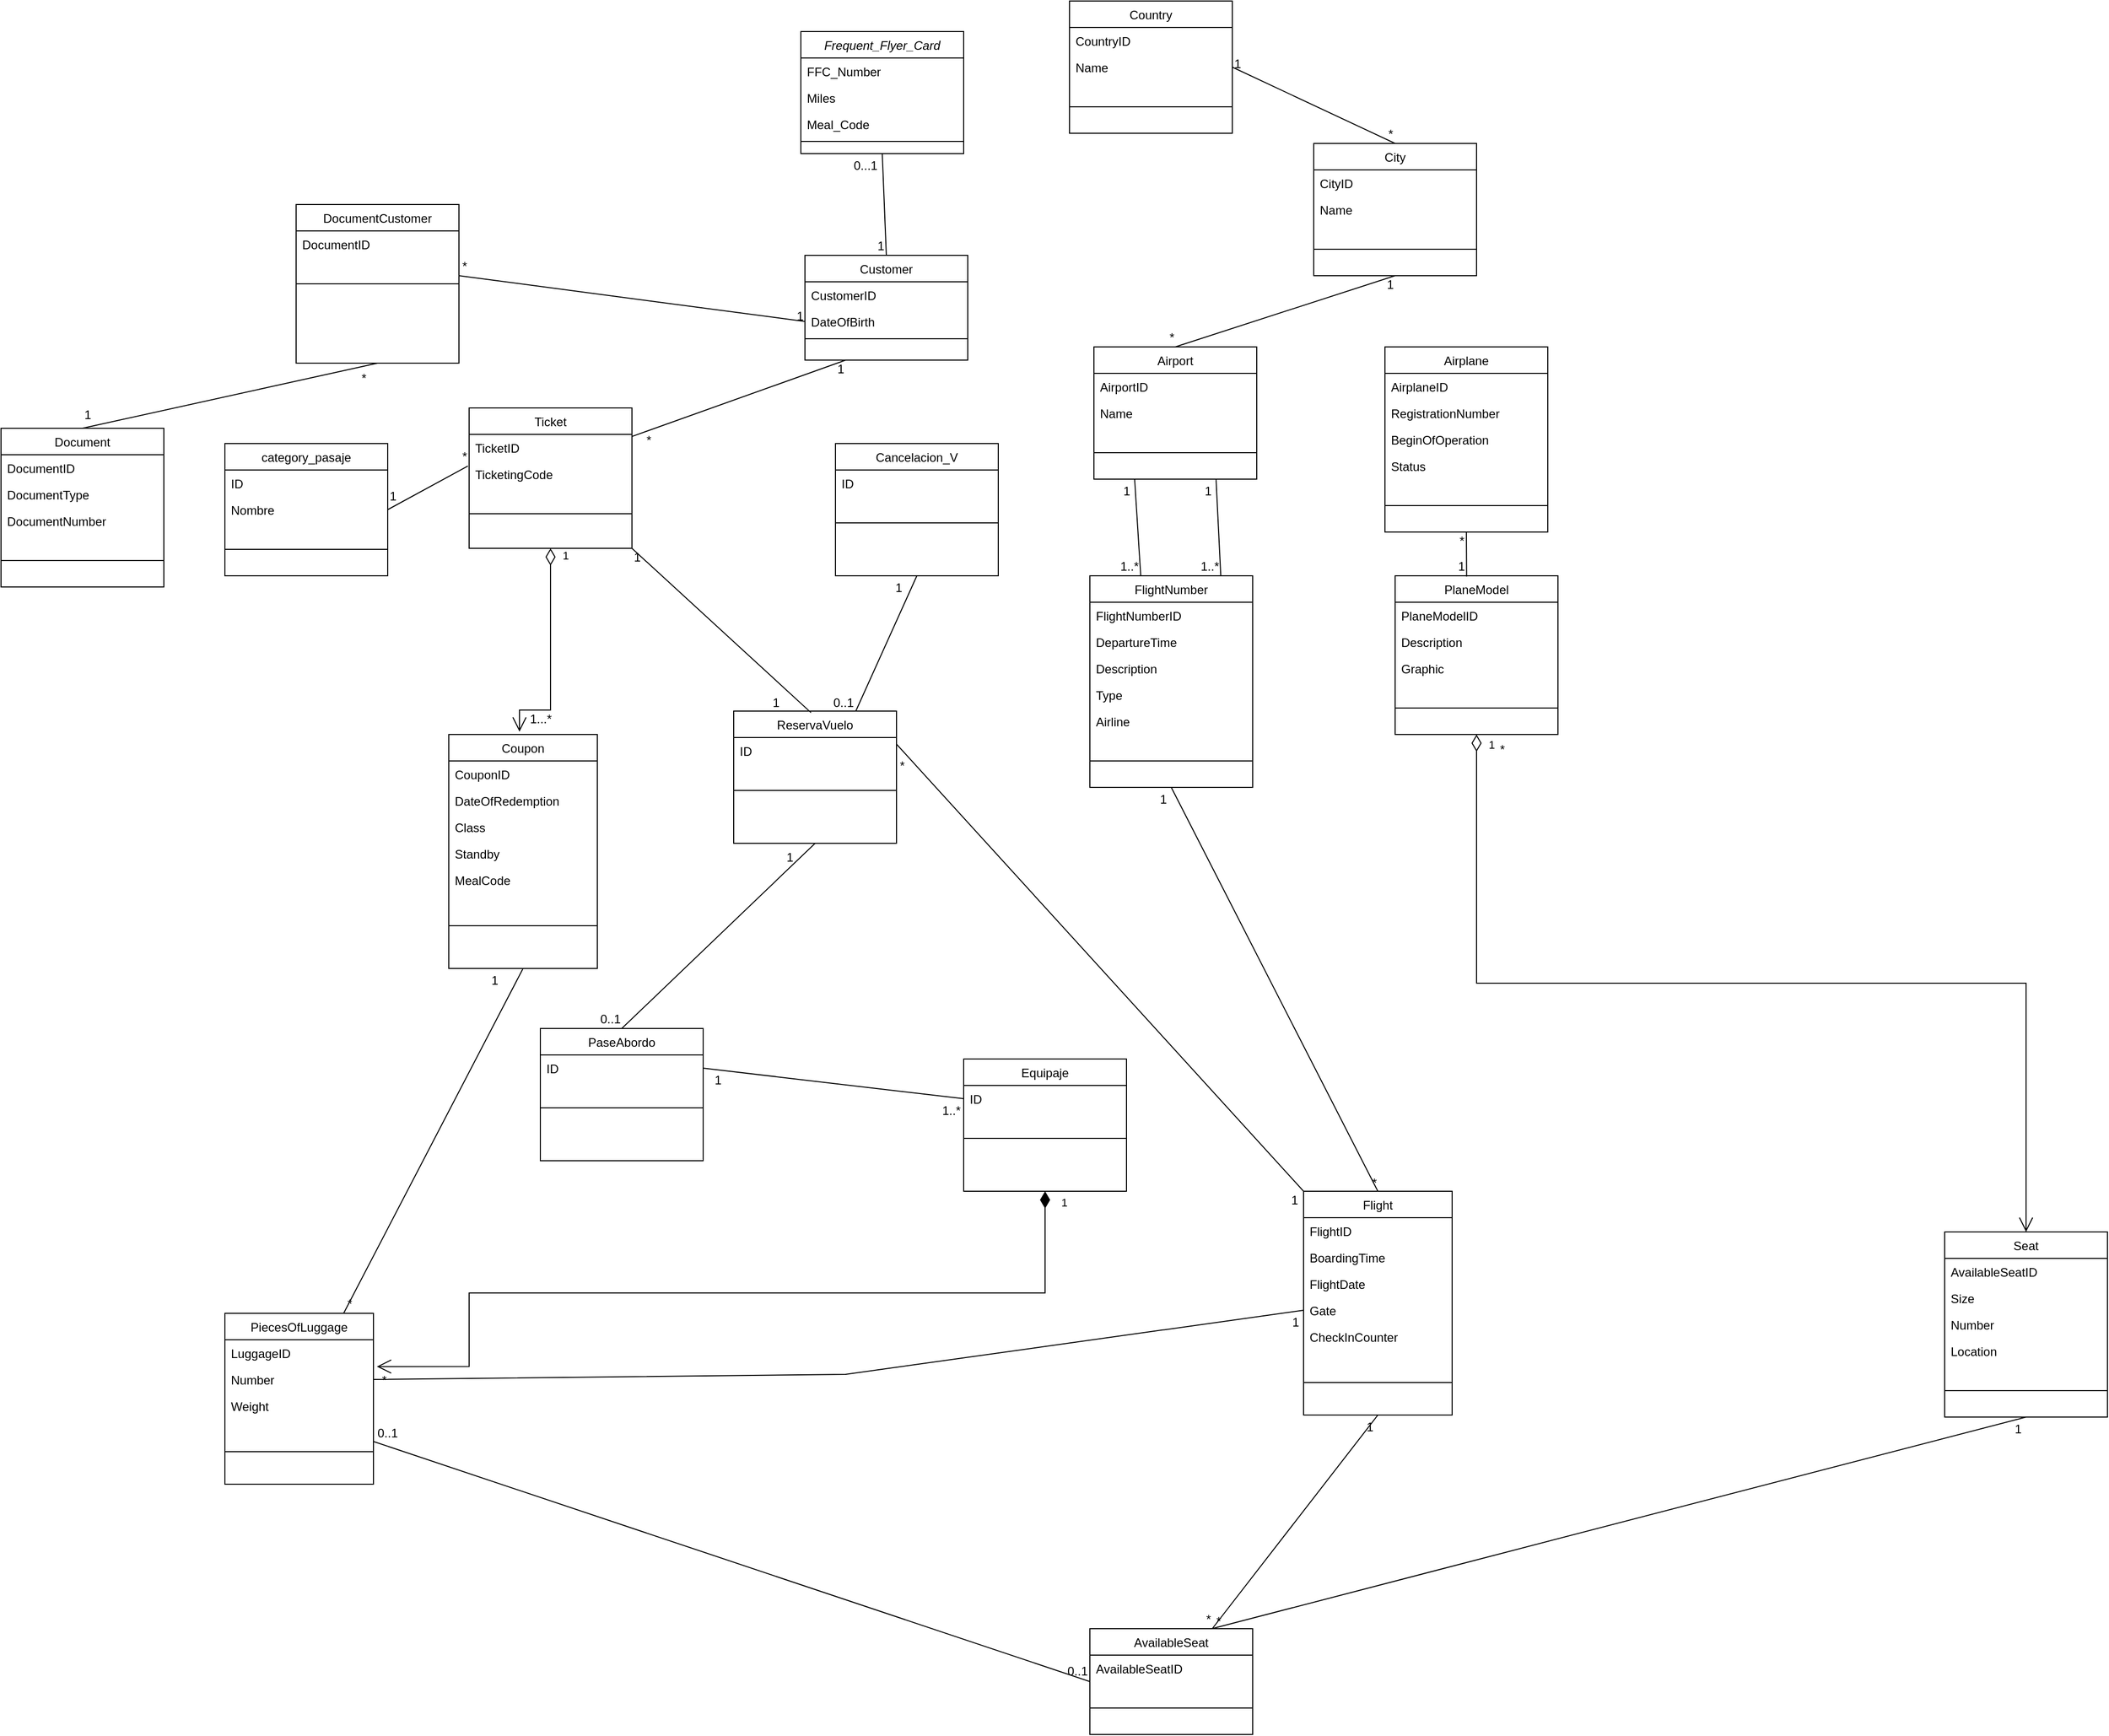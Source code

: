 <mxfile version="24.7.10">
  <diagram id="C5RBs43oDa-KdzZeNtuy" name="Page-1">
    <mxGraphModel dx="2587" dy="940" grid="1" gridSize="10" guides="1" tooltips="1" connect="1" arrows="1" fold="1" page="1" pageScale="1" pageWidth="827" pageHeight="1169" math="0" shadow="0">
      <root>
        <mxCell id="WIyWlLk6GJQsqaUBKTNV-0" />
        <mxCell id="WIyWlLk6GJQsqaUBKTNV-1" parent="WIyWlLk6GJQsqaUBKTNV-0" />
        <mxCell id="zkfFHV4jXpPFQw0GAbJ--0" value="Frequent_Flyer_Card" style="swimlane;fontStyle=2;align=center;verticalAlign=top;childLayout=stackLayout;horizontal=1;startSize=26;horizontalStack=0;resizeParent=1;resizeLast=0;collapsible=1;marginBottom=0;rounded=0;shadow=0;strokeWidth=1;" parent="WIyWlLk6GJQsqaUBKTNV-1" vertex="1">
          <mxGeometry x="46" y="50" width="160" height="120" as="geometry">
            <mxRectangle x="230" y="140" width="160" height="26" as="alternateBounds" />
          </mxGeometry>
        </mxCell>
        <mxCell id="zkfFHV4jXpPFQw0GAbJ--1" value="FFC_Number " style="text;align=left;verticalAlign=top;spacingLeft=4;spacingRight=4;overflow=hidden;rotatable=0;points=[[0,0.5],[1,0.5]];portConstraint=eastwest;" parent="zkfFHV4jXpPFQw0GAbJ--0" vertex="1">
          <mxGeometry y="26" width="160" height="26" as="geometry" />
        </mxCell>
        <mxCell id="zkfFHV4jXpPFQw0GAbJ--2" value="Miles " style="text;align=left;verticalAlign=top;spacingLeft=4;spacingRight=4;overflow=hidden;rotatable=0;points=[[0,0.5],[1,0.5]];portConstraint=eastwest;rounded=0;shadow=0;html=0;" parent="zkfFHV4jXpPFQw0GAbJ--0" vertex="1">
          <mxGeometry y="52" width="160" height="26" as="geometry" />
        </mxCell>
        <mxCell id="zkfFHV4jXpPFQw0GAbJ--3" value="Meal_Code " style="text;align=left;verticalAlign=top;spacingLeft=4;spacingRight=4;overflow=hidden;rotatable=0;points=[[0,0.5],[1,0.5]];portConstraint=eastwest;rounded=0;shadow=0;html=0;" parent="zkfFHV4jXpPFQw0GAbJ--0" vertex="1">
          <mxGeometry y="78" width="160" height="26" as="geometry" />
        </mxCell>
        <mxCell id="zkfFHV4jXpPFQw0GAbJ--4" value="" style="line;html=1;strokeWidth=1;align=left;verticalAlign=middle;spacingTop=-1;spacingLeft=3;spacingRight=3;rotatable=0;labelPosition=right;points=[];portConstraint=eastwest;" parent="zkfFHV4jXpPFQw0GAbJ--0" vertex="1">
          <mxGeometry y="104" width="160" height="8" as="geometry" />
        </mxCell>
        <mxCell id="zkfFHV4jXpPFQw0GAbJ--6" value="Ticket " style="swimlane;fontStyle=0;align=center;verticalAlign=top;childLayout=stackLayout;horizontal=1;startSize=26;horizontalStack=0;resizeParent=1;resizeLast=0;collapsible=1;marginBottom=0;rounded=0;shadow=0;strokeWidth=1;" parent="WIyWlLk6GJQsqaUBKTNV-1" vertex="1">
          <mxGeometry x="-280" y="420" width="160" height="138" as="geometry">
            <mxRectangle x="130" y="380" width="160" height="26" as="alternateBounds" />
          </mxGeometry>
        </mxCell>
        <mxCell id="zkfFHV4jXpPFQw0GAbJ--7" value="TicketID " style="text;align=left;verticalAlign=top;spacingLeft=4;spacingRight=4;overflow=hidden;rotatable=0;points=[[0,0.5],[1,0.5]];portConstraint=eastwest;" parent="zkfFHV4jXpPFQw0GAbJ--6" vertex="1">
          <mxGeometry y="26" width="160" height="26" as="geometry" />
        </mxCell>
        <mxCell id="zkfFHV4jXpPFQw0GAbJ--8" value="TicketingCode " style="text;align=left;verticalAlign=top;spacingLeft=4;spacingRight=4;overflow=hidden;rotatable=0;points=[[0,0.5],[1,0.5]];portConstraint=eastwest;rounded=0;shadow=0;html=0;" parent="zkfFHV4jXpPFQw0GAbJ--6" vertex="1">
          <mxGeometry y="52" width="160" height="26" as="geometry" />
        </mxCell>
        <mxCell id="zkfFHV4jXpPFQw0GAbJ--9" value="" style="line;html=1;strokeWidth=1;align=left;verticalAlign=middle;spacingTop=-1;spacingLeft=3;spacingRight=3;rotatable=0;labelPosition=right;points=[];portConstraint=eastwest;" parent="zkfFHV4jXpPFQw0GAbJ--6" vertex="1">
          <mxGeometry y="78" width="160" height="52" as="geometry" />
        </mxCell>
        <mxCell id="zkfFHV4jXpPFQw0GAbJ--13" value="Coupon" style="swimlane;fontStyle=0;align=center;verticalAlign=top;childLayout=stackLayout;horizontal=1;startSize=26;horizontalStack=0;resizeParent=1;resizeLast=0;collapsible=1;marginBottom=0;rounded=0;shadow=0;strokeWidth=1;" parent="WIyWlLk6GJQsqaUBKTNV-1" vertex="1">
          <mxGeometry x="-300" y="741" width="146" height="230" as="geometry">
            <mxRectangle x="340" y="380" width="170" height="26" as="alternateBounds" />
          </mxGeometry>
        </mxCell>
        <mxCell id="zkfFHV4jXpPFQw0GAbJ--14" value="CouponID " style="text;align=left;verticalAlign=top;spacingLeft=4;spacingRight=4;overflow=hidden;rotatable=0;points=[[0,0.5],[1,0.5]];portConstraint=eastwest;" parent="zkfFHV4jXpPFQw0GAbJ--13" vertex="1">
          <mxGeometry y="26" width="146" height="26" as="geometry" />
        </mxCell>
        <mxCell id="aEW0kVgcBHZRuqcz1grC-17" value="DateOfRedemption " style="text;align=left;verticalAlign=top;spacingLeft=4;spacingRight=4;overflow=hidden;rotatable=0;points=[[0,0.5],[1,0.5]];portConstraint=eastwest;" parent="zkfFHV4jXpPFQw0GAbJ--13" vertex="1">
          <mxGeometry y="52" width="146" height="26" as="geometry" />
        </mxCell>
        <mxCell id="aEW0kVgcBHZRuqcz1grC-18" value="Class " style="text;align=left;verticalAlign=top;spacingLeft=4;spacingRight=4;overflow=hidden;rotatable=0;points=[[0,0.5],[1,0.5]];portConstraint=eastwest;" parent="zkfFHV4jXpPFQw0GAbJ--13" vertex="1">
          <mxGeometry y="78" width="146" height="26" as="geometry" />
        </mxCell>
        <mxCell id="aEW0kVgcBHZRuqcz1grC-19" value="Standby " style="text;align=left;verticalAlign=top;spacingLeft=4;spacingRight=4;overflow=hidden;rotatable=0;points=[[0,0.5],[1,0.5]];portConstraint=eastwest;" parent="zkfFHV4jXpPFQw0GAbJ--13" vertex="1">
          <mxGeometry y="104" width="146" height="26" as="geometry" />
        </mxCell>
        <mxCell id="aEW0kVgcBHZRuqcz1grC-20" value="MealCode " style="text;align=left;verticalAlign=top;spacingLeft=4;spacingRight=4;overflow=hidden;rotatable=0;points=[[0,0.5],[1,0.5]];portConstraint=eastwest;" parent="zkfFHV4jXpPFQw0GAbJ--13" vertex="1">
          <mxGeometry y="130" width="146" height="26" as="geometry" />
        </mxCell>
        <mxCell id="zkfFHV4jXpPFQw0GAbJ--15" value="" style="line;html=1;strokeWidth=1;align=left;verticalAlign=middle;spacingTop=-1;spacingLeft=3;spacingRight=3;rotatable=0;labelPosition=right;points=[];portConstraint=eastwest;" parent="zkfFHV4jXpPFQw0GAbJ--13" vertex="1">
          <mxGeometry y="156" width="146" height="64" as="geometry" />
        </mxCell>
        <mxCell id="zkfFHV4jXpPFQw0GAbJ--17" value="Customer" style="swimlane;fontStyle=0;align=center;verticalAlign=top;childLayout=stackLayout;horizontal=1;startSize=26;horizontalStack=0;resizeParent=1;resizeLast=0;collapsible=1;marginBottom=0;rounded=0;shadow=0;strokeWidth=1;" parent="WIyWlLk6GJQsqaUBKTNV-1" vertex="1">
          <mxGeometry x="50" y="270" width="160" height="103" as="geometry">
            <mxRectangle x="550" y="140" width="160" height="26" as="alternateBounds" />
          </mxGeometry>
        </mxCell>
        <mxCell id="zkfFHV4jXpPFQw0GAbJ--18" value="CustomerID " style="text;align=left;verticalAlign=top;spacingLeft=4;spacingRight=4;overflow=hidden;rotatable=0;points=[[0,0.5],[1,0.5]];portConstraint=eastwest;" parent="zkfFHV4jXpPFQw0GAbJ--17" vertex="1">
          <mxGeometry y="26" width="160" height="26" as="geometry" />
        </mxCell>
        <mxCell id="zkfFHV4jXpPFQw0GAbJ--20" value="DateOfBirth " style="text;align=left;verticalAlign=top;spacingLeft=4;spacingRight=4;overflow=hidden;rotatable=0;points=[[0,0.5],[1,0.5]];portConstraint=eastwest;rounded=0;shadow=0;html=0;" parent="zkfFHV4jXpPFQw0GAbJ--17" vertex="1">
          <mxGeometry y="52" width="160" height="26" as="geometry" />
        </mxCell>
        <mxCell id="zkfFHV4jXpPFQw0GAbJ--23" value="" style="line;html=1;strokeWidth=1;align=left;verticalAlign=middle;spacingTop=-1;spacingLeft=3;spacingRight=3;rotatable=0;labelPosition=right;points=[];portConstraint=eastwest;" parent="zkfFHV4jXpPFQw0GAbJ--17" vertex="1">
          <mxGeometry y="78" width="160" height="8" as="geometry" />
        </mxCell>
        <mxCell id="aEW0kVgcBHZRuqcz1grC-7" value="" style="endArrow=none;html=1;rounded=0;exitX=0.5;exitY=1;exitDx=0;exitDy=0;entryX=0.5;entryY=0;entryDx=0;entryDy=0;" parent="WIyWlLk6GJQsqaUBKTNV-1" source="zkfFHV4jXpPFQw0GAbJ--0" target="zkfFHV4jXpPFQw0GAbJ--17" edge="1">
          <mxGeometry relative="1" as="geometry">
            <mxPoint x="330" y="300" as="sourcePoint" />
            <mxPoint x="490" y="300" as="targetPoint" />
          </mxGeometry>
        </mxCell>
        <mxCell id="aEW0kVgcBHZRuqcz1grC-8" value="0...1" style="resizable=0;html=1;whiteSpace=wrap;align=left;verticalAlign=bottom;" parent="aEW0kVgcBHZRuqcz1grC-7" connectable="0" vertex="1">
          <mxGeometry x="-1" relative="1" as="geometry">
            <mxPoint x="-30" y="20" as="offset" />
          </mxGeometry>
        </mxCell>
        <mxCell id="aEW0kVgcBHZRuqcz1grC-9" value="1" style="resizable=0;html=1;whiteSpace=wrap;align=right;verticalAlign=bottom;" parent="aEW0kVgcBHZRuqcz1grC-7" connectable="0" vertex="1">
          <mxGeometry x="1" relative="1" as="geometry" />
        </mxCell>
        <mxCell id="aEW0kVgcBHZRuqcz1grC-14" value="" style="endArrow=none;html=1;rounded=0;entryX=0.998;entryY=0.083;entryDx=0;entryDy=0;exitX=0.25;exitY=1;exitDx=0;exitDy=0;entryPerimeter=0;" parent="WIyWlLk6GJQsqaUBKTNV-1" source="zkfFHV4jXpPFQw0GAbJ--17" target="zkfFHV4jXpPFQw0GAbJ--7" edge="1">
          <mxGeometry relative="1" as="geometry">
            <mxPoint x="110" y="450" as="sourcePoint" />
            <mxPoint x="-100" y="467" as="targetPoint" />
          </mxGeometry>
        </mxCell>
        <mxCell id="aEW0kVgcBHZRuqcz1grC-15" value="1" style="resizable=0;html=1;whiteSpace=wrap;align=left;verticalAlign=bottom;" parent="aEW0kVgcBHZRuqcz1grC-14" connectable="0" vertex="1">
          <mxGeometry x="-1" relative="1" as="geometry">
            <mxPoint x="-10" y="17" as="offset" />
          </mxGeometry>
        </mxCell>
        <mxCell id="aEW0kVgcBHZRuqcz1grC-16" value="*" style="resizable=0;html=1;whiteSpace=wrap;align=right;verticalAlign=bottom;" parent="aEW0kVgcBHZRuqcz1grC-14" connectable="0" vertex="1">
          <mxGeometry x="1" relative="1" as="geometry">
            <mxPoint x="21" y="12" as="offset" />
          </mxGeometry>
        </mxCell>
        <mxCell id="aEW0kVgcBHZRuqcz1grC-26" value="1...*" style="text;html=1;align=center;verticalAlign=middle;resizable=0;points=[];autosize=1;strokeColor=none;fillColor=none;" parent="WIyWlLk6GJQsqaUBKTNV-1" vertex="1">
          <mxGeometry x="-230" y="711" width="40" height="30" as="geometry" />
        </mxCell>
        <mxCell id="aEW0kVgcBHZRuqcz1grC-27" value="PiecesOfLuggage " style="swimlane;fontStyle=0;align=center;verticalAlign=top;childLayout=stackLayout;horizontal=1;startSize=26;horizontalStack=0;resizeParent=1;resizeLast=0;collapsible=1;marginBottom=0;rounded=0;shadow=0;strokeWidth=1;" parent="WIyWlLk6GJQsqaUBKTNV-1" vertex="1">
          <mxGeometry x="-520" y="1310" width="146" height="168" as="geometry">
            <mxRectangle x="340" y="380" width="170" height="26" as="alternateBounds" />
          </mxGeometry>
        </mxCell>
        <mxCell id="aEW0kVgcBHZRuqcz1grC-28" value="LuggageID " style="text;align=left;verticalAlign=top;spacingLeft=4;spacingRight=4;overflow=hidden;rotatable=0;points=[[0,0.5],[1,0.5]];portConstraint=eastwest;" parent="aEW0kVgcBHZRuqcz1grC-27" vertex="1">
          <mxGeometry y="26" width="146" height="26" as="geometry" />
        </mxCell>
        <mxCell id="aEW0kVgcBHZRuqcz1grC-29" value="Number " style="text;align=left;verticalAlign=top;spacingLeft=4;spacingRight=4;overflow=hidden;rotatable=0;points=[[0,0.5],[1,0.5]];portConstraint=eastwest;" parent="aEW0kVgcBHZRuqcz1grC-27" vertex="1">
          <mxGeometry y="52" width="146" height="26" as="geometry" />
        </mxCell>
        <mxCell id="aEW0kVgcBHZRuqcz1grC-30" value="Weight " style="text;align=left;verticalAlign=top;spacingLeft=4;spacingRight=4;overflow=hidden;rotatable=0;points=[[0,0.5],[1,0.5]];portConstraint=eastwest;" parent="aEW0kVgcBHZRuqcz1grC-27" vertex="1">
          <mxGeometry y="78" width="146" height="26" as="geometry" />
        </mxCell>
        <mxCell id="aEW0kVgcBHZRuqcz1grC-33" value="" style="line;html=1;strokeWidth=1;align=left;verticalAlign=middle;spacingTop=-1;spacingLeft=3;spacingRight=3;rotatable=0;labelPosition=right;points=[];portConstraint=eastwest;" parent="aEW0kVgcBHZRuqcz1grC-27" vertex="1">
          <mxGeometry y="104" width="146" height="64" as="geometry" />
        </mxCell>
        <mxCell id="aEW0kVgcBHZRuqcz1grC-34" value="" style="endArrow=none;html=1;rounded=0;exitX=0.5;exitY=1;exitDx=0;exitDy=0;" parent="WIyWlLk6GJQsqaUBKTNV-1" source="zkfFHV4jXpPFQw0GAbJ--13" target="aEW0kVgcBHZRuqcz1grC-27" edge="1">
          <mxGeometry relative="1" as="geometry">
            <mxPoint x="290" y="1020" as="sourcePoint" />
            <mxPoint x="450" y="1020" as="targetPoint" />
          </mxGeometry>
        </mxCell>
        <mxCell id="aEW0kVgcBHZRuqcz1grC-35" value="1" style="resizable=0;html=1;whiteSpace=wrap;align=left;verticalAlign=bottom;" parent="aEW0kVgcBHZRuqcz1grC-34" connectable="0" vertex="1">
          <mxGeometry x="-1" relative="1" as="geometry">
            <mxPoint x="-33" y="20" as="offset" />
          </mxGeometry>
        </mxCell>
        <mxCell id="aEW0kVgcBHZRuqcz1grC-36" value="*" style="resizable=0;html=1;whiteSpace=wrap;align=right;verticalAlign=bottom;" parent="aEW0kVgcBHZRuqcz1grC-34" connectable="0" vertex="1">
          <mxGeometry x="1" relative="1" as="geometry">
            <mxPoint x="10" as="offset" />
          </mxGeometry>
        </mxCell>
        <mxCell id="aEW0kVgcBHZRuqcz1grC-38" value="Flight" style="swimlane;fontStyle=0;align=center;verticalAlign=top;childLayout=stackLayout;horizontal=1;startSize=26;horizontalStack=0;resizeParent=1;resizeLast=0;collapsible=1;marginBottom=0;rounded=0;shadow=0;strokeWidth=1;" parent="WIyWlLk6GJQsqaUBKTNV-1" vertex="1">
          <mxGeometry x="540" y="1190" width="146" height="220" as="geometry">
            <mxRectangle x="340" y="380" width="170" height="26" as="alternateBounds" />
          </mxGeometry>
        </mxCell>
        <mxCell id="aEW0kVgcBHZRuqcz1grC-39" value="FlightID " style="text;align=left;verticalAlign=top;spacingLeft=4;spacingRight=4;overflow=hidden;rotatable=0;points=[[0,0.5],[1,0.5]];portConstraint=eastwest;" parent="aEW0kVgcBHZRuqcz1grC-38" vertex="1">
          <mxGeometry y="26" width="146" height="26" as="geometry" />
        </mxCell>
        <mxCell id="aEW0kVgcBHZRuqcz1grC-40" value="BoardingTime " style="text;align=left;verticalAlign=top;spacingLeft=4;spacingRight=4;overflow=hidden;rotatable=0;points=[[0,0.5],[1,0.5]];portConstraint=eastwest;" parent="aEW0kVgcBHZRuqcz1grC-38" vertex="1">
          <mxGeometry y="52" width="146" height="26" as="geometry" />
        </mxCell>
        <mxCell id="aEW0kVgcBHZRuqcz1grC-41" value="FlightDate " style="text;align=left;verticalAlign=top;spacingLeft=4;spacingRight=4;overflow=hidden;rotatable=0;points=[[0,0.5],[1,0.5]];portConstraint=eastwest;" parent="aEW0kVgcBHZRuqcz1grC-38" vertex="1">
          <mxGeometry y="78" width="146" height="26" as="geometry" />
        </mxCell>
        <mxCell id="aEW0kVgcBHZRuqcz1grC-43" value="Gate " style="text;align=left;verticalAlign=top;spacingLeft=4;spacingRight=4;overflow=hidden;rotatable=0;points=[[0,0.5],[1,0.5]];portConstraint=eastwest;" parent="aEW0kVgcBHZRuqcz1grC-38" vertex="1">
          <mxGeometry y="104" width="146" height="26" as="geometry" />
        </mxCell>
        <mxCell id="aEW0kVgcBHZRuqcz1grC-44" value="CheckInCounter " style="text;align=left;verticalAlign=top;spacingLeft=4;spacingRight=4;overflow=hidden;rotatable=0;points=[[0,0.5],[1,0.5]];portConstraint=eastwest;" parent="aEW0kVgcBHZRuqcz1grC-38" vertex="1">
          <mxGeometry y="130" width="146" height="26" as="geometry" />
        </mxCell>
        <mxCell id="aEW0kVgcBHZRuqcz1grC-42" value="" style="line;html=1;strokeWidth=1;align=left;verticalAlign=middle;spacingTop=-1;spacingLeft=3;spacingRight=3;rotatable=0;labelPosition=right;points=[];portConstraint=eastwest;" parent="aEW0kVgcBHZRuqcz1grC-38" vertex="1">
          <mxGeometry y="156" width="146" height="64" as="geometry" />
        </mxCell>
        <mxCell id="aEW0kVgcBHZRuqcz1grC-48" value="AvailableSeat " style="swimlane;fontStyle=0;align=center;verticalAlign=top;childLayout=stackLayout;horizontal=1;startSize=26;horizontalStack=0;resizeParent=1;resizeLast=0;collapsible=1;marginBottom=0;rounded=0;shadow=0;strokeWidth=1;" parent="WIyWlLk6GJQsqaUBKTNV-1" vertex="1">
          <mxGeometry x="330" y="1620" width="160" height="104" as="geometry">
            <mxRectangle x="130" y="380" width="160" height="26" as="alternateBounds" />
          </mxGeometry>
        </mxCell>
        <mxCell id="aEW0kVgcBHZRuqcz1grC-49" value="AvailableSeatID " style="text;align=left;verticalAlign=top;spacingLeft=4;spacingRight=4;overflow=hidden;rotatable=0;points=[[0,0.5],[1,0.5]];portConstraint=eastwest;" parent="aEW0kVgcBHZRuqcz1grC-48" vertex="1">
          <mxGeometry y="26" width="160" height="26" as="geometry" />
        </mxCell>
        <mxCell id="aEW0kVgcBHZRuqcz1grC-51" value="" style="line;html=1;strokeWidth=1;align=left;verticalAlign=middle;spacingTop=-1;spacingLeft=3;spacingRight=3;rotatable=0;labelPosition=right;points=[];portConstraint=eastwest;" parent="aEW0kVgcBHZRuqcz1grC-48" vertex="1">
          <mxGeometry y="52" width="160" height="52" as="geometry" />
        </mxCell>
        <mxCell id="aEW0kVgcBHZRuqcz1grC-52" value="" style="endArrow=none;html=1;rounded=0;exitX=0.5;exitY=1;exitDx=0;exitDy=0;" parent="WIyWlLk6GJQsqaUBKTNV-1" source="aEW0kVgcBHZRuqcz1grC-38" target="aEW0kVgcBHZRuqcz1grC-48" edge="1">
          <mxGeometry relative="1" as="geometry">
            <mxPoint x="299" y="1190.0" as="sourcePoint" />
            <mxPoint x="145" y="1344.0" as="targetPoint" />
          </mxGeometry>
        </mxCell>
        <mxCell id="aEW0kVgcBHZRuqcz1grC-53" value="1" style="resizable=0;html=1;whiteSpace=wrap;align=left;verticalAlign=bottom;" parent="aEW0kVgcBHZRuqcz1grC-52" connectable="0" vertex="1">
          <mxGeometry x="-1" relative="1" as="geometry">
            <mxPoint x="-13" y="20" as="offset" />
          </mxGeometry>
        </mxCell>
        <mxCell id="aEW0kVgcBHZRuqcz1grC-54" value="*" style="resizable=0;html=1;whiteSpace=wrap;align=right;verticalAlign=bottom;" parent="aEW0kVgcBHZRuqcz1grC-52" connectable="0" vertex="1">
          <mxGeometry x="1" relative="1" as="geometry" />
        </mxCell>
        <mxCell id="aEW0kVgcBHZRuqcz1grC-55" value="" style="endArrow=none;html=1;rounded=0;exitX=0;exitY=0.5;exitDx=0;exitDy=0;entryX=1;entryY=0.75;entryDx=0;entryDy=0;" parent="WIyWlLk6GJQsqaUBKTNV-1" source="aEW0kVgcBHZRuqcz1grC-48" target="aEW0kVgcBHZRuqcz1grC-27" edge="1">
          <mxGeometry relative="1" as="geometry">
            <mxPoint x="294" y="1190.0" as="sourcePoint" />
            <mxPoint x="140" y="1344.0" as="targetPoint" />
          </mxGeometry>
        </mxCell>
        <mxCell id="aEW0kVgcBHZRuqcz1grC-56" value="0..1" style="resizable=0;html=1;whiteSpace=wrap;align=left;verticalAlign=bottom;" parent="aEW0kVgcBHZRuqcz1grC-55" connectable="0" vertex="1">
          <mxGeometry x="-1" relative="1" as="geometry">
            <mxPoint x="-24" y="-2" as="offset" />
          </mxGeometry>
        </mxCell>
        <mxCell id="aEW0kVgcBHZRuqcz1grC-57" value="0..1" style="resizable=0;html=1;whiteSpace=wrap;align=right;verticalAlign=bottom;" parent="aEW0kVgcBHZRuqcz1grC-55" connectable="0" vertex="1">
          <mxGeometry x="1" relative="1" as="geometry">
            <mxPoint x="25" as="offset" />
          </mxGeometry>
        </mxCell>
        <mxCell id="aEW0kVgcBHZRuqcz1grC-45" value="" style="endArrow=none;html=1;rounded=0;exitX=0;exitY=0.5;exitDx=0;exitDy=0;entryX=1;entryY=0.5;entryDx=0;entryDy=0;" parent="WIyWlLk6GJQsqaUBKTNV-1" source="aEW0kVgcBHZRuqcz1grC-43" target="aEW0kVgcBHZRuqcz1grC-29" edge="1">
          <mxGeometry relative="1" as="geometry">
            <mxPoint x="330" y="989.0" as="sourcePoint" />
            <mxPoint x="145" y="1130" as="targetPoint" />
            <Array as="points">
              <mxPoint x="90" y="1370" />
            </Array>
          </mxGeometry>
        </mxCell>
        <mxCell id="aEW0kVgcBHZRuqcz1grC-46" value="1" style="resizable=0;html=1;whiteSpace=wrap;align=left;verticalAlign=bottom;" parent="aEW0kVgcBHZRuqcz1grC-45" connectable="0" vertex="1">
          <mxGeometry x="-1" relative="1" as="geometry">
            <mxPoint x="-13" y="20" as="offset" />
          </mxGeometry>
        </mxCell>
        <mxCell id="aEW0kVgcBHZRuqcz1grC-47" value="*" style="resizable=0;html=1;whiteSpace=wrap;align=right;verticalAlign=bottom;" parent="aEW0kVgcBHZRuqcz1grC-45" connectable="0" vertex="1">
          <mxGeometry x="1" relative="1" as="geometry">
            <mxPoint x="15" y="9" as="offset" />
          </mxGeometry>
        </mxCell>
        <mxCell id="aEW0kVgcBHZRuqcz1grC-58" value="Seat" style="swimlane;fontStyle=0;align=center;verticalAlign=top;childLayout=stackLayout;horizontal=1;startSize=26;horizontalStack=0;resizeParent=1;resizeLast=0;collapsible=1;marginBottom=0;rounded=0;shadow=0;strokeWidth=1;" parent="WIyWlLk6GJQsqaUBKTNV-1" vertex="1">
          <mxGeometry x="1170" y="1230" width="160" height="182" as="geometry">
            <mxRectangle x="130" y="380" width="160" height="26" as="alternateBounds" />
          </mxGeometry>
        </mxCell>
        <mxCell id="aEW0kVgcBHZRuqcz1grC-59" value="AvailableSeatID " style="text;align=left;verticalAlign=top;spacingLeft=4;spacingRight=4;overflow=hidden;rotatable=0;points=[[0,0.5],[1,0.5]];portConstraint=eastwest;" parent="aEW0kVgcBHZRuqcz1grC-58" vertex="1">
          <mxGeometry y="26" width="160" height="26" as="geometry" />
        </mxCell>
        <mxCell id="aEW0kVgcBHZRuqcz1grC-61" value="Size " style="text;align=left;verticalAlign=top;spacingLeft=4;spacingRight=4;overflow=hidden;rotatable=0;points=[[0,0.5],[1,0.5]];portConstraint=eastwest;" parent="aEW0kVgcBHZRuqcz1grC-58" vertex="1">
          <mxGeometry y="52" width="160" height="26" as="geometry" />
        </mxCell>
        <mxCell id="aEW0kVgcBHZRuqcz1grC-62" value="Number " style="text;align=left;verticalAlign=top;spacingLeft=4;spacingRight=4;overflow=hidden;rotatable=0;points=[[0,0.5],[1,0.5]];portConstraint=eastwest;" parent="aEW0kVgcBHZRuqcz1grC-58" vertex="1">
          <mxGeometry y="78" width="160" height="26" as="geometry" />
        </mxCell>
        <mxCell id="aEW0kVgcBHZRuqcz1grC-63" value="Location" style="text;align=left;verticalAlign=top;spacingLeft=4;spacingRight=4;overflow=hidden;rotatable=0;points=[[0,0.5],[1,0.5]];portConstraint=eastwest;" parent="aEW0kVgcBHZRuqcz1grC-58" vertex="1">
          <mxGeometry y="104" width="160" height="26" as="geometry" />
        </mxCell>
        <mxCell id="aEW0kVgcBHZRuqcz1grC-60" value="" style="line;html=1;strokeWidth=1;align=left;verticalAlign=middle;spacingTop=-1;spacingLeft=3;spacingRight=3;rotatable=0;labelPosition=right;points=[];portConstraint=eastwest;" parent="aEW0kVgcBHZRuqcz1grC-58" vertex="1">
          <mxGeometry y="130" width="160" height="52" as="geometry" />
        </mxCell>
        <mxCell id="aEW0kVgcBHZRuqcz1grC-64" value="" style="endArrow=none;html=1;rounded=0;exitX=0.5;exitY=1;exitDx=0;exitDy=0;entryX=0.75;entryY=0;entryDx=0;entryDy=0;" parent="WIyWlLk6GJQsqaUBKTNV-1" target="aEW0kVgcBHZRuqcz1grC-48" edge="1" source="aEW0kVgcBHZRuqcz1grC-58">
          <mxGeometry relative="1" as="geometry">
            <mxPoint x="696" y="1052" as="sourcePoint" />
            <mxPoint x="440" y="1130" as="targetPoint" />
          </mxGeometry>
        </mxCell>
        <mxCell id="aEW0kVgcBHZRuqcz1grC-65" value="1" style="resizable=0;html=1;whiteSpace=wrap;align=left;verticalAlign=bottom;" parent="aEW0kVgcBHZRuqcz1grC-64" connectable="0" vertex="1">
          <mxGeometry x="-1" relative="1" as="geometry">
            <mxPoint x="-13" y="20" as="offset" />
          </mxGeometry>
        </mxCell>
        <mxCell id="aEW0kVgcBHZRuqcz1grC-66" value="*" style="resizable=0;html=1;whiteSpace=wrap;align=right;verticalAlign=bottom;" parent="aEW0kVgcBHZRuqcz1grC-64" connectable="0" vertex="1">
          <mxGeometry x="1" relative="1" as="geometry">
            <mxPoint x="10" y="2" as="offset" />
          </mxGeometry>
        </mxCell>
        <mxCell id="aEW0kVgcBHZRuqcz1grC-67" value="PlaneModel&#xa;" style="swimlane;fontStyle=0;align=center;verticalAlign=top;childLayout=stackLayout;horizontal=1;startSize=26;horizontalStack=0;resizeParent=1;resizeLast=0;collapsible=1;marginBottom=0;rounded=0;shadow=0;strokeWidth=1;" parent="WIyWlLk6GJQsqaUBKTNV-1" vertex="1">
          <mxGeometry x="630" y="585" width="160" height="156" as="geometry">
            <mxRectangle x="130" y="380" width="160" height="26" as="alternateBounds" />
          </mxGeometry>
        </mxCell>
        <mxCell id="aEW0kVgcBHZRuqcz1grC-68" value="PlaneModelID " style="text;align=left;verticalAlign=top;spacingLeft=4;spacingRight=4;overflow=hidden;rotatable=0;points=[[0,0.5],[1,0.5]];portConstraint=eastwest;" parent="aEW0kVgcBHZRuqcz1grC-67" vertex="1">
          <mxGeometry y="26" width="160" height="26" as="geometry" />
        </mxCell>
        <mxCell id="aEW0kVgcBHZRuqcz1grC-70" value="Description " style="text;align=left;verticalAlign=top;spacingLeft=4;spacingRight=4;overflow=hidden;rotatable=0;points=[[0,0.5],[1,0.5]];portConstraint=eastwest;" parent="aEW0kVgcBHZRuqcz1grC-67" vertex="1">
          <mxGeometry y="52" width="160" height="26" as="geometry" />
        </mxCell>
        <mxCell id="aEW0kVgcBHZRuqcz1grC-71" value="Graphic " style="text;align=left;verticalAlign=top;spacingLeft=4;spacingRight=4;overflow=hidden;rotatable=0;points=[[0,0.5],[1,0.5]];portConstraint=eastwest;" parent="aEW0kVgcBHZRuqcz1grC-67" vertex="1">
          <mxGeometry y="78" width="160" height="26" as="geometry" />
        </mxCell>
        <mxCell id="aEW0kVgcBHZRuqcz1grC-69" value="" style="line;html=1;strokeWidth=1;align=left;verticalAlign=middle;spacingTop=-1;spacingLeft=3;spacingRight=3;rotatable=0;labelPosition=right;points=[];portConstraint=eastwest;" parent="aEW0kVgcBHZRuqcz1grC-67" vertex="1">
          <mxGeometry y="104" width="160" height="52" as="geometry" />
        </mxCell>
        <mxCell id="aEW0kVgcBHZRuqcz1grC-76" value="1" style="endArrow=open;html=1;endSize=12;startArrow=diamondThin;startSize=14;startFill=0;edgeStyle=orthogonalEdgeStyle;align=left;verticalAlign=bottom;rounded=0;entryX=0.5;entryY=0;entryDx=0;entryDy=0;exitX=0.5;exitY=1;exitDx=0;exitDy=0;" parent="WIyWlLk6GJQsqaUBKTNV-1" source="aEW0kVgcBHZRuqcz1grC-67" target="aEW0kVgcBHZRuqcz1grC-58" edge="1">
          <mxGeometry x="-0.963" y="10" relative="1" as="geometry">
            <mxPoint x="710" y="780" as="sourcePoint" />
            <mxPoint x="550" y="810" as="targetPoint" />
            <mxPoint as="offset" />
          </mxGeometry>
        </mxCell>
        <mxCell id="aEW0kVgcBHZRuqcz1grC-77" value="*" style="text;html=1;align=center;verticalAlign=middle;resizable=0;points=[];autosize=1;strokeColor=none;fillColor=none;" parent="WIyWlLk6GJQsqaUBKTNV-1" vertex="1">
          <mxGeometry x="720" y="741" width="30" height="30" as="geometry" />
        </mxCell>
        <mxCell id="aEW0kVgcBHZRuqcz1grC-79" value="1" style="endArrow=open;html=1;endSize=12;startArrow=diamondThin;startSize=14;startFill=0;edgeStyle=orthogonalEdgeStyle;align=left;verticalAlign=bottom;rounded=0;exitX=0.5;exitY=1;exitDx=0;exitDy=0;entryX=0.476;entryY=-0.012;entryDx=0;entryDy=0;entryPerimeter=0;" parent="WIyWlLk6GJQsqaUBKTNV-1" source="zkfFHV4jXpPFQw0GAbJ--6" target="zkfFHV4jXpPFQw0GAbJ--13" edge="1">
          <mxGeometry x="-0.853" y="10" relative="1" as="geometry">
            <mxPoint x="154.3" y="610.0" as="sourcePoint" />
            <mxPoint x="120" y="690" as="targetPoint" />
            <Array as="points">
              <mxPoint x="-200" y="717" />
            </Array>
            <mxPoint as="offset" />
          </mxGeometry>
        </mxCell>
        <mxCell id="aEW0kVgcBHZRuqcz1grC-81" value="FlightNumber" style="swimlane;fontStyle=0;align=center;verticalAlign=top;childLayout=stackLayout;horizontal=1;startSize=26;horizontalStack=0;resizeParent=1;resizeLast=0;collapsible=1;marginBottom=0;rounded=0;shadow=0;strokeWidth=1;" parent="WIyWlLk6GJQsqaUBKTNV-1" vertex="1">
          <mxGeometry x="330" y="585" width="160" height="208" as="geometry">
            <mxRectangle x="130" y="380" width="160" height="26" as="alternateBounds" />
          </mxGeometry>
        </mxCell>
        <mxCell id="aEW0kVgcBHZRuqcz1grC-82" value="FlightNumberID " style="text;align=left;verticalAlign=top;spacingLeft=4;spacingRight=4;overflow=hidden;rotatable=0;points=[[0,0.5],[1,0.5]];portConstraint=eastwest;" parent="aEW0kVgcBHZRuqcz1grC-81" vertex="1">
          <mxGeometry y="26" width="160" height="26" as="geometry" />
        </mxCell>
        <mxCell id="aEW0kVgcBHZRuqcz1grC-84" value="DepartureTime " style="text;align=left;verticalAlign=top;spacingLeft=4;spacingRight=4;overflow=hidden;rotatable=0;points=[[0,0.5],[1,0.5]];portConstraint=eastwest;" parent="aEW0kVgcBHZRuqcz1grC-81" vertex="1">
          <mxGeometry y="52" width="160" height="26" as="geometry" />
        </mxCell>
        <mxCell id="aEW0kVgcBHZRuqcz1grC-85" value="Description " style="text;align=left;verticalAlign=top;spacingLeft=4;spacingRight=4;overflow=hidden;rotatable=0;points=[[0,0.5],[1,0.5]];portConstraint=eastwest;" parent="aEW0kVgcBHZRuqcz1grC-81" vertex="1">
          <mxGeometry y="78" width="160" height="26" as="geometry" />
        </mxCell>
        <mxCell id="aEW0kVgcBHZRuqcz1grC-86" value="Type " style="text;align=left;verticalAlign=top;spacingLeft=4;spacingRight=4;overflow=hidden;rotatable=0;points=[[0,0.5],[1,0.5]];portConstraint=eastwest;" parent="aEW0kVgcBHZRuqcz1grC-81" vertex="1">
          <mxGeometry y="104" width="160" height="26" as="geometry" />
        </mxCell>
        <mxCell id="aEW0kVgcBHZRuqcz1grC-87" value="Airline " style="text;align=left;verticalAlign=top;spacingLeft=4;spacingRight=4;overflow=hidden;rotatable=0;points=[[0,0.5],[1,0.5]];portConstraint=eastwest;" parent="aEW0kVgcBHZRuqcz1grC-81" vertex="1">
          <mxGeometry y="130" width="160" height="26" as="geometry" />
        </mxCell>
        <mxCell id="aEW0kVgcBHZRuqcz1grC-83" value="" style="line;html=1;strokeWidth=1;align=left;verticalAlign=middle;spacingTop=-1;spacingLeft=3;spacingRight=3;rotatable=0;labelPosition=right;points=[];portConstraint=eastwest;" parent="aEW0kVgcBHZRuqcz1grC-81" vertex="1">
          <mxGeometry y="156" width="160" height="52" as="geometry" />
        </mxCell>
        <mxCell id="aEW0kVgcBHZRuqcz1grC-88" value="" style="endArrow=none;html=1;rounded=0;exitX=0.5;exitY=1;exitDx=0;exitDy=0;entryX=0.5;entryY=0;entryDx=0;entryDy=0;" parent="WIyWlLk6GJQsqaUBKTNV-1" source="aEW0kVgcBHZRuqcz1grC-81" target="aEW0kVgcBHZRuqcz1grC-38" edge="1">
          <mxGeometry relative="1" as="geometry">
            <mxPoint x="143" y="970" as="sourcePoint" />
            <mxPoint x="109" y="1076" as="targetPoint" />
          </mxGeometry>
        </mxCell>
        <mxCell id="aEW0kVgcBHZRuqcz1grC-89" value="1" style="resizable=0;html=1;whiteSpace=wrap;align=left;verticalAlign=bottom;" parent="aEW0kVgcBHZRuqcz1grC-88" connectable="0" vertex="1">
          <mxGeometry x="-1" relative="1" as="geometry">
            <mxPoint x="-13" y="20" as="offset" />
          </mxGeometry>
        </mxCell>
        <mxCell id="aEW0kVgcBHZRuqcz1grC-90" value="*" style="resizable=0;html=1;whiteSpace=wrap;align=right;verticalAlign=bottom;" parent="aEW0kVgcBHZRuqcz1grC-88" connectable="0" vertex="1">
          <mxGeometry x="1" relative="1" as="geometry" />
        </mxCell>
        <mxCell id="aEW0kVgcBHZRuqcz1grC-91" value="Airport" style="swimlane;fontStyle=0;align=center;verticalAlign=top;childLayout=stackLayout;horizontal=1;startSize=26;horizontalStack=0;resizeParent=1;resizeLast=0;collapsible=1;marginBottom=0;rounded=0;shadow=0;strokeWidth=1;" parent="WIyWlLk6GJQsqaUBKTNV-1" vertex="1">
          <mxGeometry x="334" y="360" width="160" height="130" as="geometry">
            <mxRectangle x="130" y="380" width="160" height="26" as="alternateBounds" />
          </mxGeometry>
        </mxCell>
        <mxCell id="aEW0kVgcBHZRuqcz1grC-92" value="AirportID " style="text;align=left;verticalAlign=top;spacingLeft=4;spacingRight=4;overflow=hidden;rotatable=0;points=[[0,0.5],[1,0.5]];portConstraint=eastwest;" parent="aEW0kVgcBHZRuqcz1grC-91" vertex="1">
          <mxGeometry y="26" width="160" height="26" as="geometry" />
        </mxCell>
        <mxCell id="aEW0kVgcBHZRuqcz1grC-94" value="Name " style="text;align=left;verticalAlign=top;spacingLeft=4;spacingRight=4;overflow=hidden;rotatable=0;points=[[0,0.5],[1,0.5]];portConstraint=eastwest;" parent="aEW0kVgcBHZRuqcz1grC-91" vertex="1">
          <mxGeometry y="52" width="160" height="26" as="geometry" />
        </mxCell>
        <mxCell id="aEW0kVgcBHZRuqcz1grC-93" value="" style="line;html=1;strokeWidth=1;align=left;verticalAlign=middle;spacingTop=-1;spacingLeft=3;spacingRight=3;rotatable=0;labelPosition=right;points=[];portConstraint=eastwest;" parent="aEW0kVgcBHZRuqcz1grC-91" vertex="1">
          <mxGeometry y="78" width="160" height="52" as="geometry" />
        </mxCell>
        <mxCell id="aEW0kVgcBHZRuqcz1grC-99" value="" style="endArrow=none;html=1;rounded=0;exitX=0.25;exitY=1;exitDx=0;exitDy=0;" parent="WIyWlLk6GJQsqaUBKTNV-1" source="aEW0kVgcBHZRuqcz1grC-91" edge="1">
          <mxGeometry relative="1" as="geometry">
            <mxPoint x="380" y="490.0" as="sourcePoint" />
            <mxPoint x="380" y="585" as="targetPoint" />
          </mxGeometry>
        </mxCell>
        <mxCell id="aEW0kVgcBHZRuqcz1grC-100" value="1" style="resizable=0;html=1;whiteSpace=wrap;align=left;verticalAlign=bottom;" parent="aEW0kVgcBHZRuqcz1grC-99" connectable="0" vertex="1">
          <mxGeometry x="-1" relative="1" as="geometry">
            <mxPoint x="-13" y="20" as="offset" />
          </mxGeometry>
        </mxCell>
        <mxCell id="aEW0kVgcBHZRuqcz1grC-101" value="1..*" style="resizable=0;html=1;whiteSpace=wrap;align=right;verticalAlign=bottom;" parent="aEW0kVgcBHZRuqcz1grC-99" connectable="0" vertex="1">
          <mxGeometry x="1" relative="1" as="geometry" />
        </mxCell>
        <mxCell id="aEW0kVgcBHZRuqcz1grC-102" value="" style="endArrow=none;html=1;rounded=0;exitX=0.75;exitY=1;exitDx=0;exitDy=0;entryX=0.804;entryY=-0.002;entryDx=0;entryDy=0;entryPerimeter=0;" parent="WIyWlLk6GJQsqaUBKTNV-1" source="aEW0kVgcBHZRuqcz1grC-91" target="aEW0kVgcBHZRuqcz1grC-81" edge="1">
          <mxGeometry relative="1" as="geometry">
            <mxPoint x="468" y="510" as="sourcePoint" />
            <mxPoint x="450" y="590" as="targetPoint" />
          </mxGeometry>
        </mxCell>
        <mxCell id="aEW0kVgcBHZRuqcz1grC-103" value="1" style="resizable=0;html=1;whiteSpace=wrap;align=left;verticalAlign=bottom;" parent="aEW0kVgcBHZRuqcz1grC-102" connectable="0" vertex="1">
          <mxGeometry x="-1" relative="1" as="geometry">
            <mxPoint x="-13" y="20" as="offset" />
          </mxGeometry>
        </mxCell>
        <mxCell id="aEW0kVgcBHZRuqcz1grC-104" value="1..*" style="resizable=0;html=1;whiteSpace=wrap;align=right;verticalAlign=bottom;" parent="aEW0kVgcBHZRuqcz1grC-102" connectable="0" vertex="1">
          <mxGeometry x="1" relative="1" as="geometry" />
        </mxCell>
        <mxCell id="aEW0kVgcBHZRuqcz1grC-105" value="Airplane" style="swimlane;fontStyle=0;align=center;verticalAlign=top;childLayout=stackLayout;horizontal=1;startSize=26;horizontalStack=0;resizeParent=1;resizeLast=0;collapsible=1;marginBottom=0;rounded=0;shadow=0;strokeWidth=1;" parent="WIyWlLk6GJQsqaUBKTNV-1" vertex="1">
          <mxGeometry x="620" y="360" width="160" height="182" as="geometry">
            <mxRectangle x="130" y="380" width="160" height="26" as="alternateBounds" />
          </mxGeometry>
        </mxCell>
        <mxCell id="aEW0kVgcBHZRuqcz1grC-106" value="AirplaneID " style="text;align=left;verticalAlign=top;spacingLeft=4;spacingRight=4;overflow=hidden;rotatable=0;points=[[0,0.5],[1,0.5]];portConstraint=eastwest;" parent="aEW0kVgcBHZRuqcz1grC-105" vertex="1">
          <mxGeometry y="26" width="160" height="26" as="geometry" />
        </mxCell>
        <mxCell id="aEW0kVgcBHZRuqcz1grC-107" value="RegistrationNumber " style="text;align=left;verticalAlign=top;spacingLeft=4;spacingRight=4;overflow=hidden;rotatable=0;points=[[0,0.5],[1,0.5]];portConstraint=eastwest;" parent="aEW0kVgcBHZRuqcz1grC-105" vertex="1">
          <mxGeometry y="52" width="160" height="26" as="geometry" />
        </mxCell>
        <mxCell id="aEW0kVgcBHZRuqcz1grC-109" value="BeginOfOperation " style="text;align=left;verticalAlign=top;spacingLeft=4;spacingRight=4;overflow=hidden;rotatable=0;points=[[0,0.5],[1,0.5]];portConstraint=eastwest;" parent="aEW0kVgcBHZRuqcz1grC-105" vertex="1">
          <mxGeometry y="78" width="160" height="26" as="geometry" />
        </mxCell>
        <mxCell id="aEW0kVgcBHZRuqcz1grC-110" value="Status " style="text;align=left;verticalAlign=top;spacingLeft=4;spacingRight=4;overflow=hidden;rotatable=0;points=[[0,0.5],[1,0.5]];portConstraint=eastwest;" parent="aEW0kVgcBHZRuqcz1grC-105" vertex="1">
          <mxGeometry y="104" width="160" height="26" as="geometry" />
        </mxCell>
        <mxCell id="aEW0kVgcBHZRuqcz1grC-108" value="" style="line;html=1;strokeWidth=1;align=left;verticalAlign=middle;spacingTop=-1;spacingLeft=3;spacingRight=3;rotatable=0;labelPosition=right;points=[];portConstraint=eastwest;" parent="aEW0kVgcBHZRuqcz1grC-105" vertex="1">
          <mxGeometry y="130" width="160" height="52" as="geometry" />
        </mxCell>
        <mxCell id="aEW0kVgcBHZRuqcz1grC-112" value="" style="endArrow=none;html=1;rounded=0;exitX=0.439;exitY=0.005;exitDx=0;exitDy=0;entryX=0.5;entryY=1;entryDx=0;entryDy=0;exitPerimeter=0;" parent="WIyWlLk6GJQsqaUBKTNV-1" source="aEW0kVgcBHZRuqcz1grC-67" target="aEW0kVgcBHZRuqcz1grC-105" edge="1">
          <mxGeometry relative="1" as="geometry">
            <mxPoint x="464" y="500" as="sourcePoint" />
            <mxPoint x="469" y="595" as="targetPoint" />
          </mxGeometry>
        </mxCell>
        <mxCell id="aEW0kVgcBHZRuqcz1grC-113" value="1" style="resizable=0;html=1;whiteSpace=wrap;align=left;verticalAlign=bottom;" parent="aEW0kVgcBHZRuqcz1grC-112" connectable="0" vertex="1">
          <mxGeometry x="-1" relative="1" as="geometry">
            <mxPoint x="-10" y="-1" as="offset" />
          </mxGeometry>
        </mxCell>
        <mxCell id="aEW0kVgcBHZRuqcz1grC-114" value="*" style="resizable=0;html=1;whiteSpace=wrap;align=right;verticalAlign=bottom;" parent="aEW0kVgcBHZRuqcz1grC-112" connectable="0" vertex="1">
          <mxGeometry x="1" relative="1" as="geometry">
            <mxPoint y="18" as="offset" />
          </mxGeometry>
        </mxCell>
        <mxCell id="emLy7oSbzxQFXPuDmbJy-0" value="Country " style="swimlane;fontStyle=0;align=center;verticalAlign=top;childLayout=stackLayout;horizontal=1;startSize=26;horizontalStack=0;resizeParent=1;resizeLast=0;collapsible=1;marginBottom=0;rounded=0;shadow=0;strokeWidth=1;" parent="WIyWlLk6GJQsqaUBKTNV-1" vertex="1">
          <mxGeometry x="310" y="20" width="160" height="130" as="geometry">
            <mxRectangle x="130" y="380" width="160" height="26" as="alternateBounds" />
          </mxGeometry>
        </mxCell>
        <mxCell id="emLy7oSbzxQFXPuDmbJy-1" value="CountryID " style="text;align=left;verticalAlign=top;spacingLeft=4;spacingRight=4;overflow=hidden;rotatable=0;points=[[0,0.5],[1,0.5]];portConstraint=eastwest;" parent="emLy7oSbzxQFXPuDmbJy-0" vertex="1">
          <mxGeometry y="26" width="160" height="26" as="geometry" />
        </mxCell>
        <mxCell id="emLy7oSbzxQFXPuDmbJy-2" value="Name " style="text;align=left;verticalAlign=top;spacingLeft=4;spacingRight=4;overflow=hidden;rotatable=0;points=[[0,0.5],[1,0.5]];portConstraint=eastwest;" parent="emLy7oSbzxQFXPuDmbJy-0" vertex="1">
          <mxGeometry y="52" width="160" height="26" as="geometry" />
        </mxCell>
        <mxCell id="emLy7oSbzxQFXPuDmbJy-3" value="" style="line;html=1;strokeWidth=1;align=left;verticalAlign=middle;spacingTop=-1;spacingLeft=3;spacingRight=3;rotatable=0;labelPosition=right;points=[];portConstraint=eastwest;" parent="emLy7oSbzxQFXPuDmbJy-0" vertex="1">
          <mxGeometry y="78" width="160" height="52" as="geometry" />
        </mxCell>
        <mxCell id="emLy7oSbzxQFXPuDmbJy-4" value="City" style="swimlane;fontStyle=0;align=center;verticalAlign=top;childLayout=stackLayout;horizontal=1;startSize=26;horizontalStack=0;resizeParent=1;resizeLast=0;collapsible=1;marginBottom=0;rounded=0;shadow=0;strokeWidth=1;" parent="WIyWlLk6GJQsqaUBKTNV-1" vertex="1">
          <mxGeometry x="550" y="160" width="160" height="130" as="geometry">
            <mxRectangle x="130" y="380" width="160" height="26" as="alternateBounds" />
          </mxGeometry>
        </mxCell>
        <mxCell id="emLy7oSbzxQFXPuDmbJy-5" value="CityID " style="text;align=left;verticalAlign=top;spacingLeft=4;spacingRight=4;overflow=hidden;rotatable=0;points=[[0,0.5],[1,0.5]];portConstraint=eastwest;" parent="emLy7oSbzxQFXPuDmbJy-4" vertex="1">
          <mxGeometry y="26" width="160" height="26" as="geometry" />
        </mxCell>
        <mxCell id="emLy7oSbzxQFXPuDmbJy-6" value="Name " style="text;align=left;verticalAlign=top;spacingLeft=4;spacingRight=4;overflow=hidden;rotatable=0;points=[[0,0.5],[1,0.5]];portConstraint=eastwest;" parent="emLy7oSbzxQFXPuDmbJy-4" vertex="1">
          <mxGeometry y="52" width="160" height="26" as="geometry" />
        </mxCell>
        <mxCell id="emLy7oSbzxQFXPuDmbJy-7" value="" style="line;html=1;strokeWidth=1;align=left;verticalAlign=middle;spacingTop=-1;spacingLeft=3;spacingRight=3;rotatable=0;labelPosition=right;points=[];portConstraint=eastwest;" parent="emLy7oSbzxQFXPuDmbJy-4" vertex="1">
          <mxGeometry y="78" width="160" height="52" as="geometry" />
        </mxCell>
        <mxCell id="emLy7oSbzxQFXPuDmbJy-8" value="" style="endArrow=none;html=1;rounded=0;entryX=0.5;entryY=0;entryDx=0;entryDy=0;exitX=0.5;exitY=1;exitDx=0;exitDy=0;" parent="WIyWlLk6GJQsqaUBKTNV-1" source="emLy7oSbzxQFXPuDmbJy-4" target="aEW0kVgcBHZRuqcz1grC-91" edge="1">
          <mxGeometry relative="1" as="geometry">
            <mxPoint x="320" y="290" as="sourcePoint" />
            <mxPoint x="320" y="337" as="targetPoint" />
          </mxGeometry>
        </mxCell>
        <mxCell id="emLy7oSbzxQFXPuDmbJy-9" value="1" style="resizable=0;html=1;whiteSpace=wrap;align=left;verticalAlign=bottom;" parent="emLy7oSbzxQFXPuDmbJy-8" connectable="0" vertex="1">
          <mxGeometry x="-1" relative="1" as="geometry">
            <mxPoint x="-10" y="17" as="offset" />
          </mxGeometry>
        </mxCell>
        <mxCell id="emLy7oSbzxQFXPuDmbJy-10" value="*" style="resizable=0;html=1;whiteSpace=wrap;align=right;verticalAlign=bottom;" parent="emLy7oSbzxQFXPuDmbJy-8" connectable="0" vertex="1">
          <mxGeometry x="1" relative="1" as="geometry" />
        </mxCell>
        <mxCell id="emLy7oSbzxQFXPuDmbJy-11" value="" style="endArrow=none;html=1;rounded=0;entryX=0.5;entryY=0;entryDx=0;entryDy=0;exitX=1;exitY=0.5;exitDx=0;exitDy=0;" parent="WIyWlLk6GJQsqaUBKTNV-1" source="emLy7oSbzxQFXPuDmbJy-2" target="emLy7oSbzxQFXPuDmbJy-4" edge="1">
          <mxGeometry relative="1" as="geometry">
            <mxPoint x="522" y="210" as="sourcePoint" />
            <mxPoint x="306" y="280" as="targetPoint" />
          </mxGeometry>
        </mxCell>
        <mxCell id="emLy7oSbzxQFXPuDmbJy-12" value="1" style="resizable=0;html=1;whiteSpace=wrap;align=left;verticalAlign=bottom;" parent="emLy7oSbzxQFXPuDmbJy-11" connectable="0" vertex="1">
          <mxGeometry x="-1" relative="1" as="geometry">
            <mxPoint y="5" as="offset" />
          </mxGeometry>
        </mxCell>
        <mxCell id="emLy7oSbzxQFXPuDmbJy-13" value="*" style="resizable=0;html=1;whiteSpace=wrap;align=right;verticalAlign=bottom;" parent="emLy7oSbzxQFXPuDmbJy-11" connectable="0" vertex="1">
          <mxGeometry x="1" relative="1" as="geometry" />
        </mxCell>
        <mxCell id="emLy7oSbzxQFXPuDmbJy-14" value="category_pasaje" style="swimlane;fontStyle=0;align=center;verticalAlign=top;childLayout=stackLayout;horizontal=1;startSize=26;horizontalStack=0;resizeParent=1;resizeLast=0;collapsible=1;marginBottom=0;rounded=0;shadow=0;strokeWidth=1;" parent="WIyWlLk6GJQsqaUBKTNV-1" vertex="1">
          <mxGeometry x="-520" y="455" width="160" height="130" as="geometry">
            <mxRectangle x="130" y="380" width="160" height="26" as="alternateBounds" />
          </mxGeometry>
        </mxCell>
        <mxCell id="emLy7oSbzxQFXPuDmbJy-15" value="ID" style="text;align=left;verticalAlign=top;spacingLeft=4;spacingRight=4;overflow=hidden;rotatable=0;points=[[0,0.5],[1,0.5]];portConstraint=eastwest;" parent="emLy7oSbzxQFXPuDmbJy-14" vertex="1">
          <mxGeometry y="26" width="160" height="26" as="geometry" />
        </mxCell>
        <mxCell id="emLy7oSbzxQFXPuDmbJy-16" value="Nombre" style="text;align=left;verticalAlign=top;spacingLeft=4;spacingRight=4;overflow=hidden;rotatable=0;points=[[0,0.5],[1,0.5]];portConstraint=eastwest;" parent="emLy7oSbzxQFXPuDmbJy-14" vertex="1">
          <mxGeometry y="52" width="160" height="26" as="geometry" />
        </mxCell>
        <mxCell id="emLy7oSbzxQFXPuDmbJy-17" value="" style="line;html=1;strokeWidth=1;align=left;verticalAlign=middle;spacingTop=-1;spacingLeft=3;spacingRight=3;rotatable=0;labelPosition=right;points=[];portConstraint=eastwest;" parent="emLy7oSbzxQFXPuDmbJy-14" vertex="1">
          <mxGeometry y="78" width="160" height="52" as="geometry" />
        </mxCell>
        <mxCell id="emLy7oSbzxQFXPuDmbJy-18" value="" style="endArrow=none;html=1;rounded=0;entryX=-0.007;entryY=0.196;entryDx=0;entryDy=0;exitX=1;exitY=0.5;exitDx=0;exitDy=0;entryPerimeter=0;" parent="WIyWlLk6GJQsqaUBKTNV-1" source="emLy7oSbzxQFXPuDmbJy-16" target="zkfFHV4jXpPFQw0GAbJ--8" edge="1">
          <mxGeometry relative="1" as="geometry">
            <mxPoint x="-60" y="380" as="sourcePoint" />
            <mxPoint x="-60" y="427" as="targetPoint" />
          </mxGeometry>
        </mxCell>
        <mxCell id="emLy7oSbzxQFXPuDmbJy-19" value="1" style="resizable=0;html=1;whiteSpace=wrap;align=left;verticalAlign=bottom;" parent="emLy7oSbzxQFXPuDmbJy-18" connectable="0" vertex="1">
          <mxGeometry x="-1" relative="1" as="geometry">
            <mxPoint y="-5" as="offset" />
          </mxGeometry>
        </mxCell>
        <mxCell id="emLy7oSbzxQFXPuDmbJy-20" value="*" style="resizable=0;html=1;whiteSpace=wrap;align=right;verticalAlign=bottom;" parent="emLy7oSbzxQFXPuDmbJy-18" connectable="0" vertex="1">
          <mxGeometry x="1" relative="1" as="geometry" />
        </mxCell>
        <mxCell id="emLy7oSbzxQFXPuDmbJy-21" value="DocumentCustomer" style="swimlane;fontStyle=0;align=center;verticalAlign=top;childLayout=stackLayout;horizontal=1;startSize=26;horizontalStack=0;resizeParent=1;resizeLast=0;collapsible=1;marginBottom=0;rounded=0;shadow=0;strokeWidth=1;" parent="WIyWlLk6GJQsqaUBKTNV-1" vertex="1">
          <mxGeometry x="-450" y="220" width="160" height="156" as="geometry">
            <mxRectangle x="130" y="380" width="160" height="26" as="alternateBounds" />
          </mxGeometry>
        </mxCell>
        <mxCell id="emLy7oSbzxQFXPuDmbJy-22" value="DocumentID " style="text;align=left;verticalAlign=top;spacingLeft=4;spacingRight=4;overflow=hidden;rotatable=0;points=[[0,0.5],[1,0.5]];portConstraint=eastwest;" parent="emLy7oSbzxQFXPuDmbJy-21" vertex="1">
          <mxGeometry y="26" width="160" height="26" as="geometry" />
        </mxCell>
        <mxCell id="emLy7oSbzxQFXPuDmbJy-24" value="" style="line;html=1;strokeWidth=1;align=left;verticalAlign=middle;spacingTop=-1;spacingLeft=3;spacingRight=3;rotatable=0;labelPosition=right;points=[];portConstraint=eastwest;" parent="emLy7oSbzxQFXPuDmbJy-21" vertex="1">
          <mxGeometry y="52" width="160" height="52" as="geometry" />
        </mxCell>
        <mxCell id="emLy7oSbzxQFXPuDmbJy-26" value="Document " style="swimlane;fontStyle=0;align=center;verticalAlign=top;childLayout=stackLayout;horizontal=1;startSize=26;horizontalStack=0;resizeParent=1;resizeLast=0;collapsible=1;marginBottom=0;rounded=0;shadow=0;strokeWidth=1;" parent="WIyWlLk6GJQsqaUBKTNV-1" vertex="1">
          <mxGeometry x="-740" y="440" width="160" height="156" as="geometry">
            <mxRectangle x="130" y="380" width="160" height="26" as="alternateBounds" />
          </mxGeometry>
        </mxCell>
        <mxCell id="emLy7oSbzxQFXPuDmbJy-27" value="DocumentID " style="text;align=left;verticalAlign=top;spacingLeft=4;spacingRight=4;overflow=hidden;rotatable=0;points=[[0,0.5],[1,0.5]];portConstraint=eastwest;" parent="emLy7oSbzxQFXPuDmbJy-26" vertex="1">
          <mxGeometry y="26" width="160" height="26" as="geometry" />
        </mxCell>
        <mxCell id="emLy7oSbzxQFXPuDmbJy-28" value="DocumentType " style="text;align=left;verticalAlign=top;spacingLeft=4;spacingRight=4;overflow=hidden;rotatable=0;points=[[0,0.5],[1,0.5]];portConstraint=eastwest;" parent="emLy7oSbzxQFXPuDmbJy-26" vertex="1">
          <mxGeometry y="52" width="160" height="26" as="geometry" />
        </mxCell>
        <mxCell id="emLy7oSbzxQFXPuDmbJy-29" value="DocumentNumber " style="text;align=left;verticalAlign=top;spacingLeft=4;spacingRight=4;overflow=hidden;rotatable=0;points=[[0,0.5],[1,0.5]];portConstraint=eastwest;" parent="emLy7oSbzxQFXPuDmbJy-26" vertex="1">
          <mxGeometry y="78" width="160" height="26" as="geometry" />
        </mxCell>
        <mxCell id="emLy7oSbzxQFXPuDmbJy-30" value="" style="line;html=1;strokeWidth=1;align=left;verticalAlign=middle;spacingTop=-1;spacingLeft=3;spacingRight=3;rotatable=0;labelPosition=right;points=[];portConstraint=eastwest;" parent="emLy7oSbzxQFXPuDmbJy-26" vertex="1">
          <mxGeometry y="104" width="160" height="52" as="geometry" />
        </mxCell>
        <mxCell id="emLy7oSbzxQFXPuDmbJy-31" value="" style="endArrow=none;html=1;rounded=0;exitX=0;exitY=0.5;exitDx=0;exitDy=0;" parent="WIyWlLk6GJQsqaUBKTNV-1" source="zkfFHV4jXpPFQw0GAbJ--20" edge="1">
          <mxGeometry relative="1" as="geometry">
            <mxPoint x="-350" y="190" as="sourcePoint" />
            <mxPoint x="-290" y="290" as="targetPoint" />
          </mxGeometry>
        </mxCell>
        <mxCell id="emLy7oSbzxQFXPuDmbJy-32" value="1" style="resizable=0;html=1;whiteSpace=wrap;align=left;verticalAlign=bottom;" parent="emLy7oSbzxQFXPuDmbJy-31" connectable="0" vertex="1">
          <mxGeometry x="-1" relative="1" as="geometry">
            <mxPoint x="-10" y="3" as="offset" />
          </mxGeometry>
        </mxCell>
        <mxCell id="emLy7oSbzxQFXPuDmbJy-33" value="*" style="resizable=0;html=1;whiteSpace=wrap;align=right;verticalAlign=bottom;" parent="emLy7oSbzxQFXPuDmbJy-31" connectable="0" vertex="1">
          <mxGeometry x="1" relative="1" as="geometry">
            <mxPoint x="10" as="offset" />
          </mxGeometry>
        </mxCell>
        <mxCell id="emLy7oSbzxQFXPuDmbJy-34" value="" style="endArrow=none;html=1;rounded=0;entryX=0.5;entryY=1;entryDx=0;entryDy=0;exitX=0.5;exitY=0;exitDx=0;exitDy=0;" parent="WIyWlLk6GJQsqaUBKTNV-1" source="emLy7oSbzxQFXPuDmbJy-26" target="emLy7oSbzxQFXPuDmbJy-21" edge="1">
          <mxGeometry relative="1" as="geometry">
            <mxPoint x="-280" y="520" as="sourcePoint" />
            <mxPoint x="-141" y="382" as="targetPoint" />
          </mxGeometry>
        </mxCell>
        <mxCell id="emLy7oSbzxQFXPuDmbJy-35" value="1" style="resizable=0;html=1;whiteSpace=wrap;align=left;verticalAlign=bottom;" parent="emLy7oSbzxQFXPuDmbJy-34" connectable="0" vertex="1">
          <mxGeometry x="-1" relative="1" as="geometry">
            <mxPoint y="-5" as="offset" />
          </mxGeometry>
        </mxCell>
        <mxCell id="emLy7oSbzxQFXPuDmbJy-36" value="*" style="resizable=0;html=1;whiteSpace=wrap;align=right;verticalAlign=bottom;" parent="emLy7oSbzxQFXPuDmbJy-34" connectable="0" vertex="1">
          <mxGeometry x="1" relative="1" as="geometry">
            <mxPoint x="-10" y="24" as="offset" />
          </mxGeometry>
        </mxCell>
        <mxCell id="emLy7oSbzxQFXPuDmbJy-37" value="ReservaVuelo&#xa;" style="swimlane;fontStyle=0;align=center;verticalAlign=top;childLayout=stackLayout;horizontal=1;startSize=26;horizontalStack=0;resizeParent=1;resizeLast=0;collapsible=1;marginBottom=0;rounded=0;shadow=0;strokeWidth=1;" parent="WIyWlLk6GJQsqaUBKTNV-1" vertex="1">
          <mxGeometry x="-20" y="718" width="160" height="130" as="geometry">
            <mxRectangle x="130" y="380" width="160" height="26" as="alternateBounds" />
          </mxGeometry>
        </mxCell>
        <mxCell id="emLy7oSbzxQFXPuDmbJy-38" value="ID" style="text;align=left;verticalAlign=top;spacingLeft=4;spacingRight=4;overflow=hidden;rotatable=0;points=[[0,0.5],[1,0.5]];portConstraint=eastwest;" parent="emLy7oSbzxQFXPuDmbJy-37" vertex="1">
          <mxGeometry y="26" width="160" height="26" as="geometry" />
        </mxCell>
        <mxCell id="emLy7oSbzxQFXPuDmbJy-40" value="" style="line;html=1;strokeWidth=1;align=left;verticalAlign=middle;spacingTop=-1;spacingLeft=3;spacingRight=3;rotatable=0;labelPosition=right;points=[];portConstraint=eastwest;" parent="emLy7oSbzxQFXPuDmbJy-37" vertex="1">
          <mxGeometry y="52" width="160" height="52" as="geometry" />
        </mxCell>
        <mxCell id="emLy7oSbzxQFXPuDmbJy-41" value="PaseAbordo" style="swimlane;fontStyle=0;align=center;verticalAlign=top;childLayout=stackLayout;horizontal=1;startSize=26;horizontalStack=0;resizeParent=1;resizeLast=0;collapsible=1;marginBottom=0;rounded=0;shadow=0;strokeWidth=1;" parent="WIyWlLk6GJQsqaUBKTNV-1" vertex="1">
          <mxGeometry x="-210" y="1030" width="160" height="130" as="geometry">
            <mxRectangle x="130" y="380" width="160" height="26" as="alternateBounds" />
          </mxGeometry>
        </mxCell>
        <mxCell id="emLy7oSbzxQFXPuDmbJy-42" value="ID" style="text;align=left;verticalAlign=top;spacingLeft=4;spacingRight=4;overflow=hidden;rotatable=0;points=[[0,0.5],[1,0.5]];portConstraint=eastwest;" parent="emLy7oSbzxQFXPuDmbJy-41" vertex="1">
          <mxGeometry y="26" width="160" height="26" as="geometry" />
        </mxCell>
        <mxCell id="emLy7oSbzxQFXPuDmbJy-43" value="" style="line;html=1;strokeWidth=1;align=left;verticalAlign=middle;spacingTop=-1;spacingLeft=3;spacingRight=3;rotatable=0;labelPosition=right;points=[];portConstraint=eastwest;" parent="emLy7oSbzxQFXPuDmbJy-41" vertex="1">
          <mxGeometry y="52" width="160" height="52" as="geometry" />
        </mxCell>
        <mxCell id="emLy7oSbzxQFXPuDmbJy-44" value="" style="endArrow=none;html=1;rounded=0;exitX=1;exitY=1;exitDx=0;exitDy=0;entryX=0.475;entryY=0.012;entryDx=0;entryDy=0;entryPerimeter=0;" parent="WIyWlLk6GJQsqaUBKTNV-1" source="zkfFHV4jXpPFQw0GAbJ--6" target="emLy7oSbzxQFXPuDmbJy-37" edge="1">
          <mxGeometry relative="1" as="geometry">
            <mxPoint x="-60" y="520" as="sourcePoint" />
            <mxPoint x="90.0" y="775" as="targetPoint" />
            <Array as="points" />
          </mxGeometry>
        </mxCell>
        <mxCell id="emLy7oSbzxQFXPuDmbJy-45" value="1" style="resizable=0;html=1;whiteSpace=wrap;align=left;verticalAlign=bottom;" parent="emLy7oSbzxQFXPuDmbJy-44" connectable="0" vertex="1">
          <mxGeometry x="-1" relative="1" as="geometry">
            <mxPoint y="17" as="offset" />
          </mxGeometry>
        </mxCell>
        <mxCell id="emLy7oSbzxQFXPuDmbJy-46" value="1" style="resizable=0;html=1;whiteSpace=wrap;align=right;verticalAlign=bottom;" parent="emLy7oSbzxQFXPuDmbJy-44" connectable="0" vertex="1">
          <mxGeometry x="1" relative="1" as="geometry">
            <mxPoint x="-30" y="-1" as="offset" />
          </mxGeometry>
        </mxCell>
        <mxCell id="emLy7oSbzxQFXPuDmbJy-47" value="" style="endArrow=none;html=1;rounded=0;exitX=0;exitY=0;exitDx=0;exitDy=0;entryX=1;entryY=0.25;entryDx=0;entryDy=0;" parent="WIyWlLk6GJQsqaUBKTNV-1" source="aEW0kVgcBHZRuqcz1grC-38" target="emLy7oSbzxQFXPuDmbJy-37" edge="1">
          <mxGeometry relative="1" as="geometry">
            <mxPoint x="374" y="880" as="sourcePoint" />
            <mxPoint x="180" y="710" as="targetPoint" />
            <Array as="points" />
          </mxGeometry>
        </mxCell>
        <mxCell id="emLy7oSbzxQFXPuDmbJy-48" value="1" style="resizable=0;html=1;whiteSpace=wrap;align=left;verticalAlign=bottom;" parent="emLy7oSbzxQFXPuDmbJy-47" connectable="0" vertex="1">
          <mxGeometry x="-1" relative="1" as="geometry">
            <mxPoint x="-14" y="17" as="offset" />
          </mxGeometry>
        </mxCell>
        <mxCell id="emLy7oSbzxQFXPuDmbJy-49" value="*" style="resizable=0;html=1;whiteSpace=wrap;align=right;verticalAlign=bottom;" parent="emLy7oSbzxQFXPuDmbJy-47" connectable="0" vertex="1">
          <mxGeometry x="1" relative="1" as="geometry">
            <mxPoint x="10" y="30" as="offset" />
          </mxGeometry>
        </mxCell>
        <mxCell id="emLy7oSbzxQFXPuDmbJy-50" value="Cancelacion_V" style="swimlane;fontStyle=0;align=center;verticalAlign=top;childLayout=stackLayout;horizontal=1;startSize=26;horizontalStack=0;resizeParent=1;resizeLast=0;collapsible=1;marginBottom=0;rounded=0;shadow=0;strokeWidth=1;" parent="WIyWlLk6GJQsqaUBKTNV-1" vertex="1">
          <mxGeometry x="80" y="455" width="160" height="130" as="geometry">
            <mxRectangle x="130" y="380" width="160" height="26" as="alternateBounds" />
          </mxGeometry>
        </mxCell>
        <mxCell id="emLy7oSbzxQFXPuDmbJy-51" value="ID" style="text;align=left;verticalAlign=top;spacingLeft=4;spacingRight=4;overflow=hidden;rotatable=0;points=[[0,0.5],[1,0.5]];portConstraint=eastwest;" parent="emLy7oSbzxQFXPuDmbJy-50" vertex="1">
          <mxGeometry y="26" width="160" height="26" as="geometry" />
        </mxCell>
        <mxCell id="emLy7oSbzxQFXPuDmbJy-52" value="" style="line;html=1;strokeWidth=1;align=left;verticalAlign=middle;spacingTop=-1;spacingLeft=3;spacingRight=3;rotatable=0;labelPosition=right;points=[];portConstraint=eastwest;" parent="emLy7oSbzxQFXPuDmbJy-50" vertex="1">
          <mxGeometry y="52" width="160" height="52" as="geometry" />
        </mxCell>
        <mxCell id="emLy7oSbzxQFXPuDmbJy-53" value="" style="endArrow=none;html=1;rounded=0;exitX=0.5;exitY=1;exitDx=0;exitDy=0;entryX=0.75;entryY=0;entryDx=0;entryDy=0;" parent="WIyWlLk6GJQsqaUBKTNV-1" source="emLy7oSbzxQFXPuDmbJy-50" target="emLy7oSbzxQFXPuDmbJy-37" edge="1">
          <mxGeometry relative="1" as="geometry">
            <mxPoint x="162.5" y="596" as="sourcePoint" />
            <mxPoint x="89.5" y="673" as="targetPoint" />
          </mxGeometry>
        </mxCell>
        <mxCell id="emLy7oSbzxQFXPuDmbJy-54" value="1" style="resizable=0;html=1;whiteSpace=wrap;align=left;verticalAlign=bottom;" parent="emLy7oSbzxQFXPuDmbJy-53" connectable="0" vertex="1">
          <mxGeometry x="-1" relative="1" as="geometry">
            <mxPoint x="-23" y="20" as="offset" />
          </mxGeometry>
        </mxCell>
        <mxCell id="emLy7oSbzxQFXPuDmbJy-55" value="0..1" style="resizable=0;html=1;whiteSpace=wrap;align=right;verticalAlign=bottom;" parent="emLy7oSbzxQFXPuDmbJy-53" connectable="0" vertex="1">
          <mxGeometry x="1" relative="1" as="geometry" />
        </mxCell>
        <mxCell id="emLy7oSbzxQFXPuDmbJy-56" value="" style="endArrow=none;html=1;rounded=0;exitX=0.5;exitY=1;exitDx=0;exitDy=0;entryX=0.5;entryY=0;entryDx=0;entryDy=0;" parent="WIyWlLk6GJQsqaUBKTNV-1" source="emLy7oSbzxQFXPuDmbJy-37" target="emLy7oSbzxQFXPuDmbJy-41" edge="1">
          <mxGeometry relative="1" as="geometry">
            <mxPoint x="-257" y="630" as="sourcePoint" />
            <mxPoint x="-390" y="696" as="targetPoint" />
            <Array as="points" />
          </mxGeometry>
        </mxCell>
        <mxCell id="emLy7oSbzxQFXPuDmbJy-57" value="1" style="resizable=0;html=1;whiteSpace=wrap;align=left;verticalAlign=bottom;" parent="emLy7oSbzxQFXPuDmbJy-56" connectable="0" vertex="1">
          <mxGeometry x="-1" relative="1" as="geometry">
            <mxPoint x="-30" y="22" as="offset" />
          </mxGeometry>
        </mxCell>
        <mxCell id="emLy7oSbzxQFXPuDmbJy-58" value="0..1" style="resizable=0;html=1;whiteSpace=wrap;align=right;verticalAlign=bottom;" parent="emLy7oSbzxQFXPuDmbJy-56" connectable="0" vertex="1">
          <mxGeometry x="1" relative="1" as="geometry">
            <mxPoint as="offset" />
          </mxGeometry>
        </mxCell>
        <mxCell id="emLy7oSbzxQFXPuDmbJy-59" value="Equipaje" style="swimlane;fontStyle=0;align=center;verticalAlign=top;childLayout=stackLayout;horizontal=1;startSize=26;horizontalStack=0;resizeParent=1;resizeLast=0;collapsible=1;marginBottom=0;rounded=0;shadow=0;strokeWidth=1;" parent="WIyWlLk6GJQsqaUBKTNV-1" vertex="1">
          <mxGeometry x="206" y="1060" width="160" height="130" as="geometry">
            <mxRectangle x="130" y="380" width="160" height="26" as="alternateBounds" />
          </mxGeometry>
        </mxCell>
        <mxCell id="emLy7oSbzxQFXPuDmbJy-60" value="ID" style="text;align=left;verticalAlign=top;spacingLeft=4;spacingRight=4;overflow=hidden;rotatable=0;points=[[0,0.5],[1,0.5]];portConstraint=eastwest;" parent="emLy7oSbzxQFXPuDmbJy-59" vertex="1">
          <mxGeometry y="26" width="160" height="26" as="geometry" />
        </mxCell>
        <mxCell id="emLy7oSbzxQFXPuDmbJy-61" value="" style="line;html=1;strokeWidth=1;align=left;verticalAlign=middle;spacingTop=-1;spacingLeft=3;spacingRight=3;rotatable=0;labelPosition=right;points=[];portConstraint=eastwest;" parent="emLy7oSbzxQFXPuDmbJy-59" vertex="1">
          <mxGeometry y="52" width="160" height="52" as="geometry" />
        </mxCell>
        <mxCell id="emLy7oSbzxQFXPuDmbJy-62" value="" style="endArrow=none;html=1;rounded=0;exitX=0;exitY=0.5;exitDx=0;exitDy=0;entryX=1;entryY=0.5;entryDx=0;entryDy=0;" parent="WIyWlLk6GJQsqaUBKTNV-1" source="emLy7oSbzxQFXPuDmbJy-60" target="emLy7oSbzxQFXPuDmbJy-42" edge="1">
          <mxGeometry relative="1" as="geometry">
            <mxPoint x="120" y="919" as="sourcePoint" />
            <mxPoint x="60" y="1052" as="targetPoint" />
          </mxGeometry>
        </mxCell>
        <mxCell id="emLy7oSbzxQFXPuDmbJy-63" value="1..*" style="resizable=0;html=1;whiteSpace=wrap;align=left;verticalAlign=bottom;" parent="emLy7oSbzxQFXPuDmbJy-62" connectable="0" vertex="1">
          <mxGeometry x="-1" relative="1" as="geometry">
            <mxPoint x="-23" y="20" as="offset" />
          </mxGeometry>
        </mxCell>
        <mxCell id="emLy7oSbzxQFXPuDmbJy-64" value="1" style="resizable=0;html=1;whiteSpace=wrap;align=right;verticalAlign=bottom;" parent="emLy7oSbzxQFXPuDmbJy-62" connectable="0" vertex="1">
          <mxGeometry x="1" relative="1" as="geometry">
            <mxPoint x="20" y="21" as="offset" />
          </mxGeometry>
        </mxCell>
        <mxCell id="H2P-q39SeVrNIxB-vzTH-4" value="1" style="endArrow=open;html=1;endSize=12;startArrow=diamondThin;startSize=14;startFill=1;edgeStyle=orthogonalEdgeStyle;align=left;verticalAlign=bottom;rounded=0;exitX=0.5;exitY=1;exitDx=0;exitDy=0;entryX=1.023;entryY=0.013;entryDx=0;entryDy=0;entryPerimeter=0;" edge="1" parent="WIyWlLk6GJQsqaUBKTNV-1" source="emLy7oSbzxQFXPuDmbJy-59" target="aEW0kVgcBHZRuqcz1grC-29">
          <mxGeometry x="-0.952" y="14" relative="1" as="geometry">
            <mxPoint x="-270" y="1390" as="sourcePoint" />
            <mxPoint x="-180" y="1320" as="targetPoint" />
            <Array as="points">
              <mxPoint x="286" y="1290" />
              <mxPoint x="-280" y="1290" />
              <mxPoint x="-280" y="1362" />
            </Array>
            <mxPoint as="offset" />
          </mxGeometry>
        </mxCell>
      </root>
    </mxGraphModel>
  </diagram>
</mxfile>
